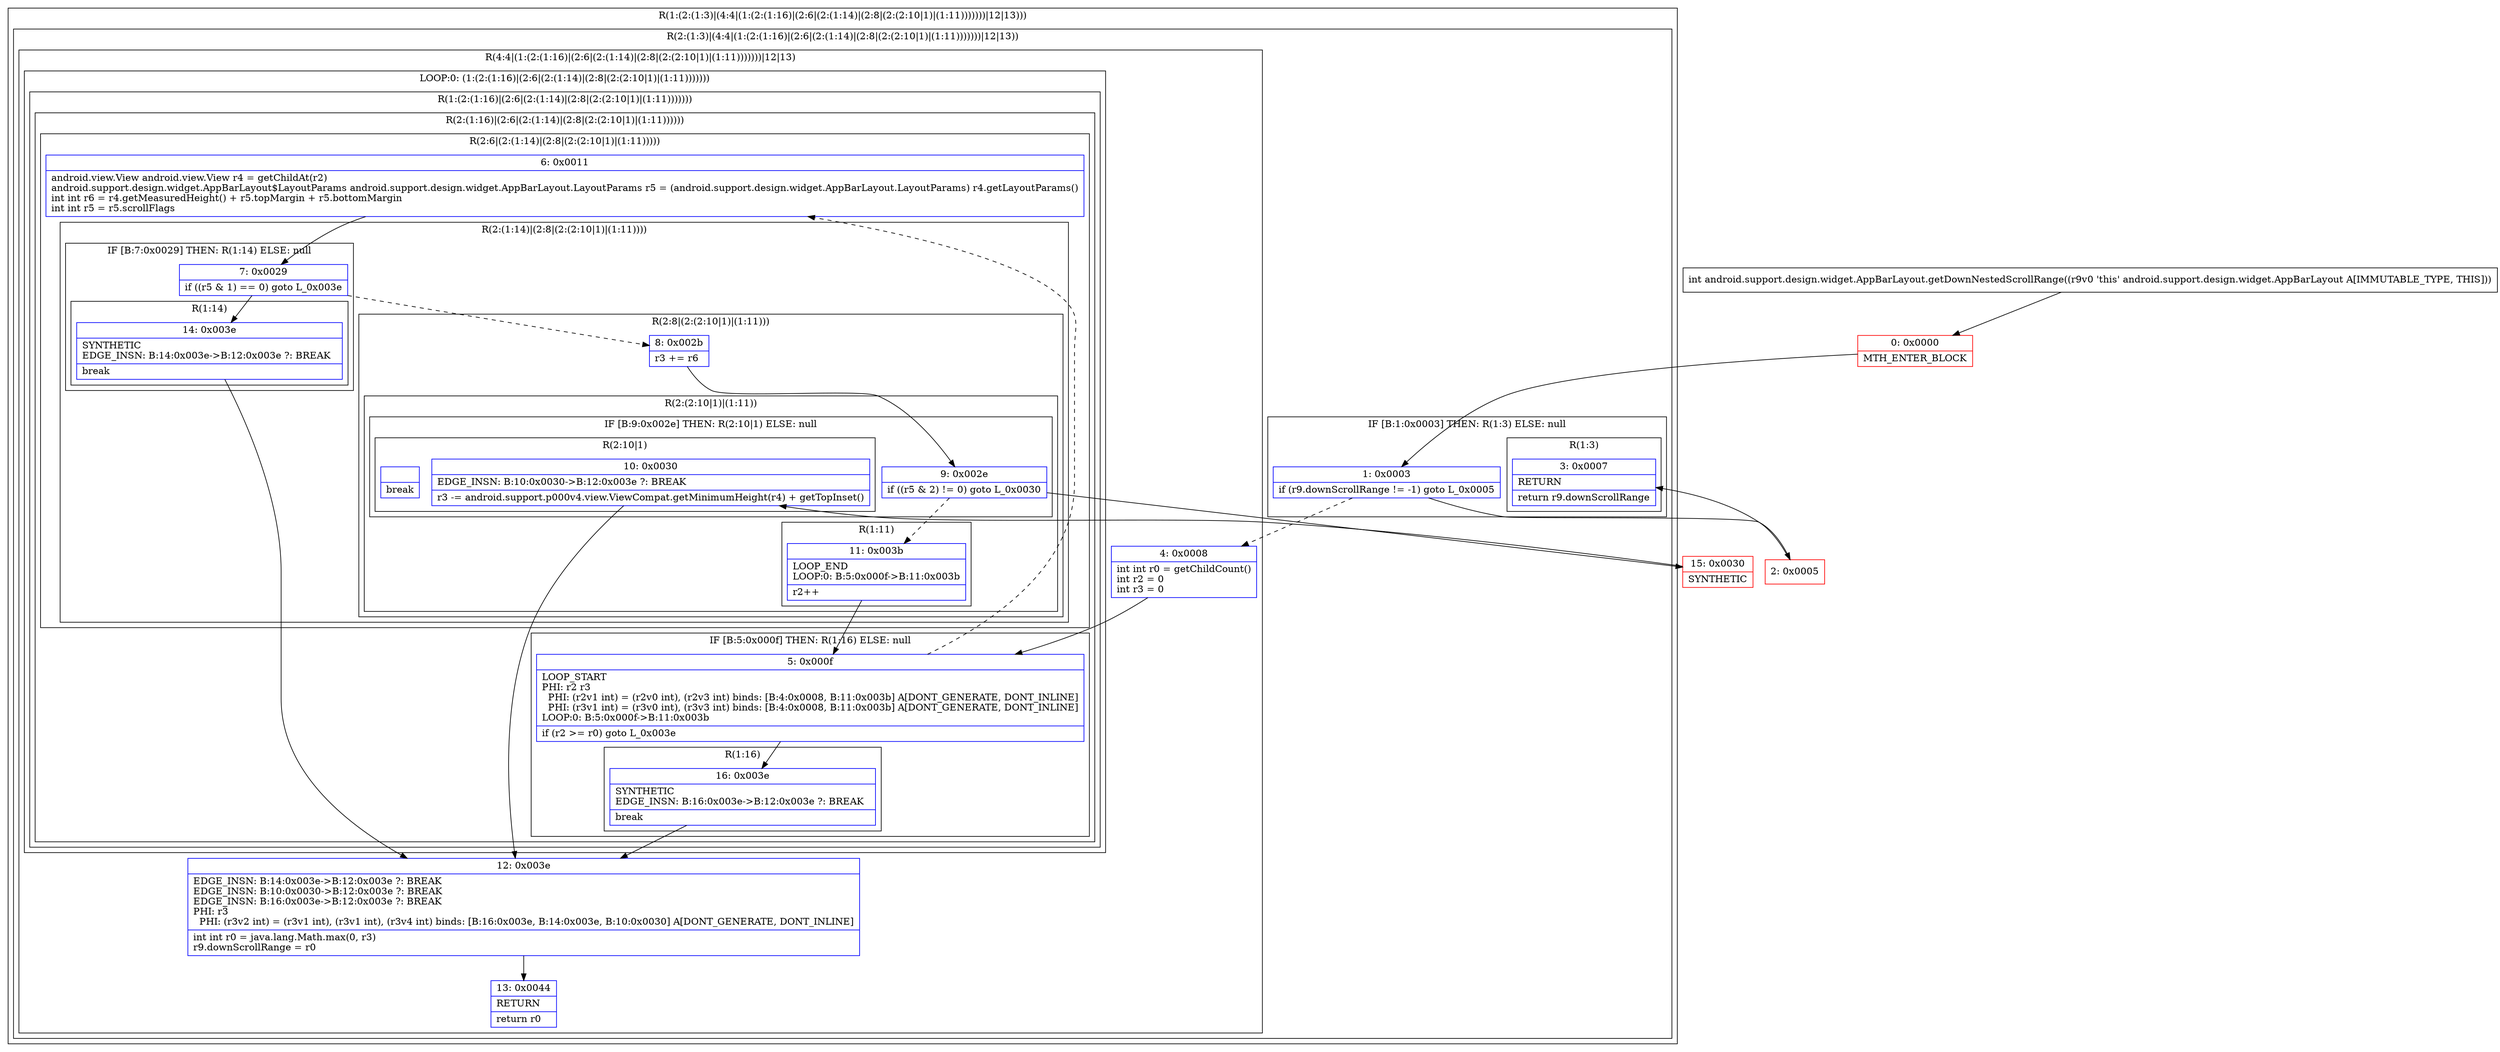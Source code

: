 digraph "CFG forandroid.support.design.widget.AppBarLayout.getDownNestedScrollRange()I" {
subgraph cluster_Region_942347171 {
label = "R(1:(2:(1:3)|(4:4|(1:(2:(1:16)|(2:6|(2:(1:14)|(2:8|(2:(2:10|1)|(1:11)))))))|12|13)))";
node [shape=record,color=blue];
subgraph cluster_Region_420042512 {
label = "R(2:(1:3)|(4:4|(1:(2:(1:16)|(2:6|(2:(1:14)|(2:8|(2:(2:10|1)|(1:11)))))))|12|13))";
node [shape=record,color=blue];
subgraph cluster_IfRegion_134908706 {
label = "IF [B:1:0x0003] THEN: R(1:3) ELSE: null";
node [shape=record,color=blue];
Node_1 [shape=record,label="{1\:\ 0x0003|if (r9.downScrollRange != \-1) goto L_0x0005\l}"];
subgraph cluster_Region_2047212561 {
label = "R(1:3)";
node [shape=record,color=blue];
Node_3 [shape=record,label="{3\:\ 0x0007|RETURN\l|return r9.downScrollRange\l}"];
}
}
subgraph cluster_Region_1960589953 {
label = "R(4:4|(1:(2:(1:16)|(2:6|(2:(1:14)|(2:8|(2:(2:10|1)|(1:11)))))))|12|13)";
node [shape=record,color=blue];
Node_4 [shape=record,label="{4\:\ 0x0008|int int r0 = getChildCount()\lint r2 = 0\lint r3 = 0\l}"];
subgraph cluster_LoopRegion_441667321 {
label = "LOOP:0: (1:(2:(1:16)|(2:6|(2:(1:14)|(2:8|(2:(2:10|1)|(1:11)))))))";
node [shape=record,color=blue];
subgraph cluster_Region_1227963252 {
label = "R(1:(2:(1:16)|(2:6|(2:(1:14)|(2:8|(2:(2:10|1)|(1:11)))))))";
node [shape=record,color=blue];
subgraph cluster_Region_356449003 {
label = "R(2:(1:16)|(2:6|(2:(1:14)|(2:8|(2:(2:10|1)|(1:11))))))";
node [shape=record,color=blue];
subgraph cluster_IfRegion_431649207 {
label = "IF [B:5:0x000f] THEN: R(1:16) ELSE: null";
node [shape=record,color=blue];
Node_5 [shape=record,label="{5\:\ 0x000f|LOOP_START\lPHI: r2 r3 \l  PHI: (r2v1 int) = (r2v0 int), (r2v3 int) binds: [B:4:0x0008, B:11:0x003b] A[DONT_GENERATE, DONT_INLINE]\l  PHI: (r3v1 int) = (r3v0 int), (r3v3 int) binds: [B:4:0x0008, B:11:0x003b] A[DONT_GENERATE, DONT_INLINE]\lLOOP:0: B:5:0x000f\-\>B:11:0x003b\l|if (r2 \>= r0) goto L_0x003e\l}"];
subgraph cluster_Region_1083074857 {
label = "R(1:16)";
node [shape=record,color=blue];
Node_16 [shape=record,label="{16\:\ 0x003e|SYNTHETIC\lEDGE_INSN: B:16:0x003e\-\>B:12:0x003e ?: BREAK  \l|break\l}"];
}
}
subgraph cluster_Region_1304651146 {
label = "R(2:6|(2:(1:14)|(2:8|(2:(2:10|1)|(1:11)))))";
node [shape=record,color=blue];
Node_6 [shape=record,label="{6\:\ 0x0011|android.view.View android.view.View r4 = getChildAt(r2)\landroid.support.design.widget.AppBarLayout$LayoutParams android.support.design.widget.AppBarLayout.LayoutParams r5 = (android.support.design.widget.AppBarLayout.LayoutParams) r4.getLayoutParams()\lint int r6 = r4.getMeasuredHeight() + r5.topMargin + r5.bottomMargin\lint int r5 = r5.scrollFlags\l}"];
subgraph cluster_Region_1084932935 {
label = "R(2:(1:14)|(2:8|(2:(2:10|1)|(1:11))))";
node [shape=record,color=blue];
subgraph cluster_IfRegion_116279720 {
label = "IF [B:7:0x0029] THEN: R(1:14) ELSE: null";
node [shape=record,color=blue];
Node_7 [shape=record,label="{7\:\ 0x0029|if ((r5 & 1) == 0) goto L_0x003e\l}"];
subgraph cluster_Region_8436413 {
label = "R(1:14)";
node [shape=record,color=blue];
Node_14 [shape=record,label="{14\:\ 0x003e|SYNTHETIC\lEDGE_INSN: B:14:0x003e\-\>B:12:0x003e ?: BREAK  \l|break\l}"];
}
}
subgraph cluster_Region_1490966145 {
label = "R(2:8|(2:(2:10|1)|(1:11)))";
node [shape=record,color=blue];
Node_8 [shape=record,label="{8\:\ 0x002b|r3 += r6\l}"];
subgraph cluster_Region_1653334500 {
label = "R(2:(2:10|1)|(1:11))";
node [shape=record,color=blue];
subgraph cluster_IfRegion_1347916746 {
label = "IF [B:9:0x002e] THEN: R(2:10|1) ELSE: null";
node [shape=record,color=blue];
Node_9 [shape=record,label="{9\:\ 0x002e|if ((r5 & 2) != 0) goto L_0x0030\l}"];
subgraph cluster_Region_312714212 {
label = "R(2:10|1)";
node [shape=record,color=blue];
Node_10 [shape=record,label="{10\:\ 0x0030|EDGE_INSN: B:10:0x0030\-\>B:12:0x003e ?: BREAK  \l|r3 \-= android.support.p000v4.view.ViewCompat.getMinimumHeight(r4) + getTopInset()\l}"];
Node_InsnContainer_1367280573 [shape=record,label="{|break\l}"];
}
}
subgraph cluster_Region_865401257 {
label = "R(1:11)";
node [shape=record,color=blue];
Node_11 [shape=record,label="{11\:\ 0x003b|LOOP_END\lLOOP:0: B:5:0x000f\-\>B:11:0x003b\l|r2++\l}"];
}
}
}
}
}
}
}
}
Node_12 [shape=record,label="{12\:\ 0x003e|EDGE_INSN: B:14:0x003e\-\>B:12:0x003e ?: BREAK  \lEDGE_INSN: B:10:0x0030\-\>B:12:0x003e ?: BREAK  \lEDGE_INSN: B:16:0x003e\-\>B:12:0x003e ?: BREAK  \lPHI: r3 \l  PHI: (r3v2 int) = (r3v1 int), (r3v1 int), (r3v4 int) binds: [B:16:0x003e, B:14:0x003e, B:10:0x0030] A[DONT_GENERATE, DONT_INLINE]\l|int int r0 = java.lang.Math.max(0, r3)\lr9.downScrollRange = r0\l}"];
Node_13 [shape=record,label="{13\:\ 0x0044|RETURN\l|return r0\l}"];
}
}
}
Node_0 [shape=record,color=red,label="{0\:\ 0x0000|MTH_ENTER_BLOCK\l}"];
Node_2 [shape=record,color=red,label="{2\:\ 0x0005}"];
Node_15 [shape=record,color=red,label="{15\:\ 0x0030|SYNTHETIC\l}"];
MethodNode[shape=record,label="{int android.support.design.widget.AppBarLayout.getDownNestedScrollRange((r9v0 'this' android.support.design.widget.AppBarLayout A[IMMUTABLE_TYPE, THIS])) }"];
MethodNode -> Node_0;
Node_1 -> Node_2;
Node_1 -> Node_4[style=dashed];
Node_4 -> Node_5;
Node_5 -> Node_6[style=dashed];
Node_5 -> Node_16;
Node_16 -> Node_12;
Node_6 -> Node_7;
Node_7 -> Node_8[style=dashed];
Node_7 -> Node_14;
Node_14 -> Node_12;
Node_8 -> Node_9;
Node_9 -> Node_11[style=dashed];
Node_9 -> Node_15;
Node_10 -> Node_12;
Node_11 -> Node_5;
Node_12 -> Node_13;
Node_0 -> Node_1;
Node_2 -> Node_3;
Node_15 -> Node_10;
}

